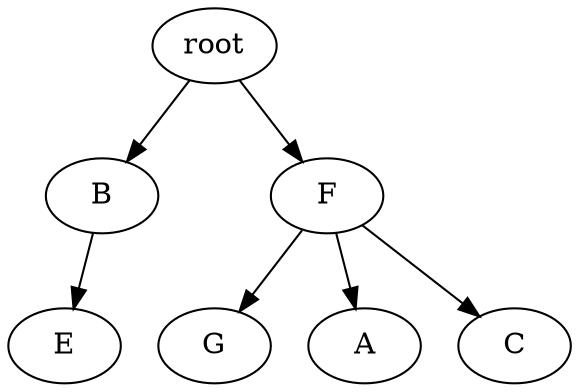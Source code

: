 strict digraph G {
	graph [name=G];
	0	[label=root];
	1	[label=B];
	0 -> 1;
	2	[label=F];
	0 -> 2;
	3	[label=E];
	1 -> 3;
	4	[label=G];
	2 -> 4;
	5	[label=A];
	2 -> 5;
	6	[label=C];
	2 -> 6;
}
